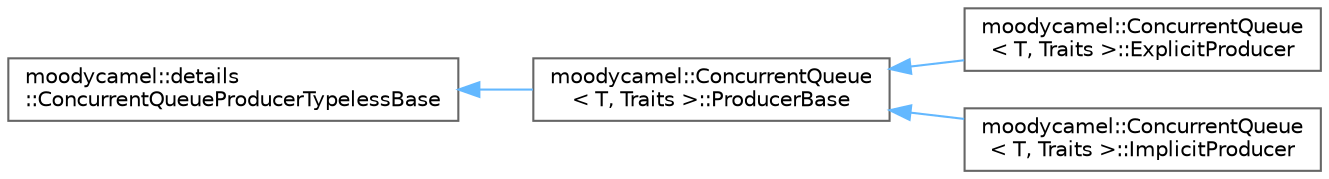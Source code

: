 digraph "类继承关系图"
{
 // INTERACTIVE_SVG=YES
 // LATEX_PDF_SIZE
  bgcolor="transparent";
  edge [fontname=Helvetica,fontsize=10,labelfontname=Helvetica,labelfontsize=10];
  node [fontname=Helvetica,fontsize=10,shape=box,height=0.2,width=0.4];
  rankdir="LR";
  Node0 [id="Node000000",label="moodycamel::details\l::ConcurrentQueueProducerTypelessBase",height=0.2,width=0.4,color="grey40", fillcolor="white", style="filled",URL="$d2/ddf/structmoodycamel_1_1details_1_1ConcurrentQueueProducerTypelessBase.html",tooltip=" "];
  Node0 -> Node1 [id="edge191_Node000000_Node000001",dir="back",color="steelblue1",style="solid",tooltip=" "];
  Node1 [id="Node000001",label="moodycamel::ConcurrentQueue\l\< T, Traits \>::ProducerBase",height=0.2,width=0.4,color="grey40", fillcolor="white", style="filled",URL="$d4/dea/structmoodycamel_1_1ConcurrentQueue_1_1ProducerBase.html",tooltip=" "];
  Node1 -> Node2 [id="edge192_Node000001_Node000002",dir="back",color="steelblue1",style="solid",tooltip=" "];
  Node2 [id="Node000002",label="moodycamel::ConcurrentQueue\l\< T, Traits \>::ExplicitProducer",height=0.2,width=0.4,color="grey40", fillcolor="white", style="filled",URL="$df/dcd/structmoodycamel_1_1ConcurrentQueue_1_1ExplicitProducer.html",tooltip=" "];
  Node1 -> Node3 [id="edge193_Node000001_Node000003",dir="back",color="steelblue1",style="solid",tooltip=" "];
  Node3 [id="Node000003",label="moodycamel::ConcurrentQueue\l\< T, Traits \>::ImplicitProducer",height=0.2,width=0.4,color="grey40", fillcolor="white", style="filled",URL="$d4/d1f/structmoodycamel_1_1ConcurrentQueue_1_1ImplicitProducer.html",tooltip=" "];
}
